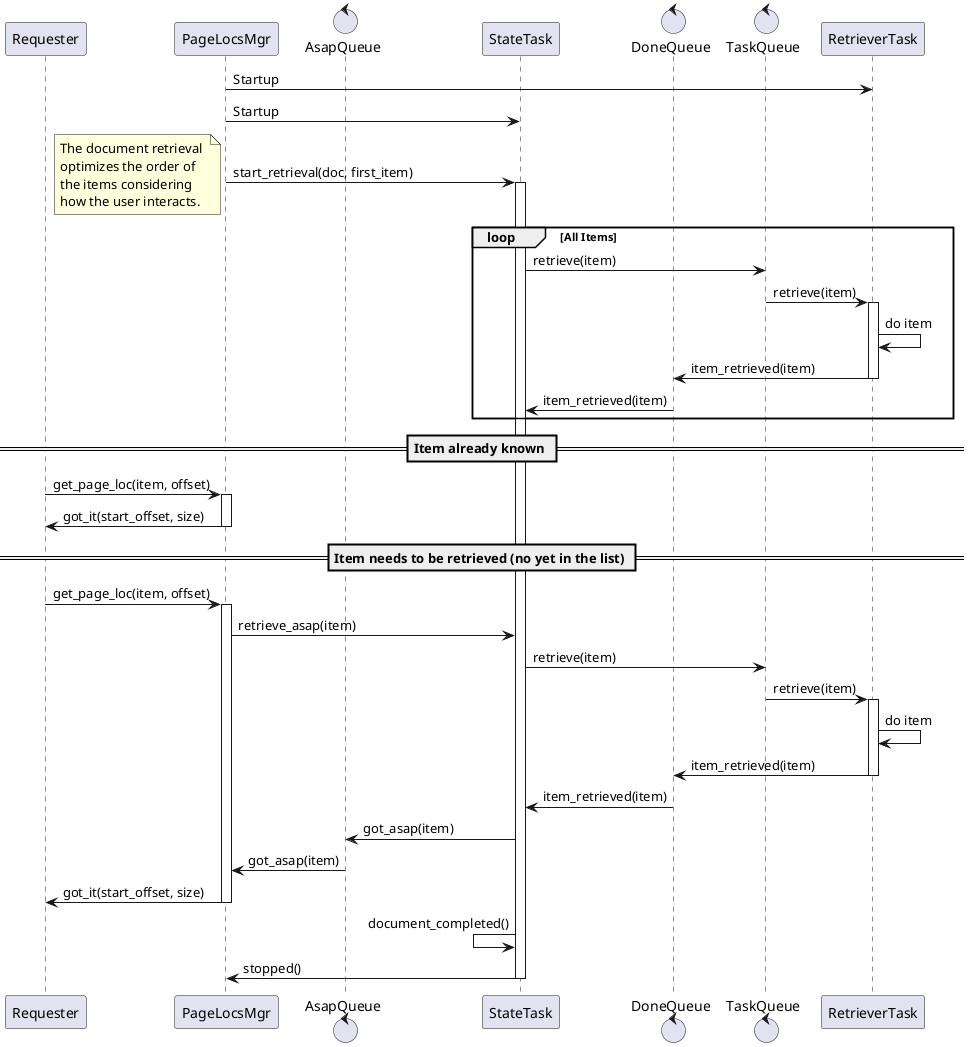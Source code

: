 @startuml
  participant Requester
  participant PageLocsMgr
  control AsapQueue
  participant StateTask
  control DoneQueue
  control TaskQueue
  participant RetrieverTask

  RetrieverTask   <- PageLocsMgr : Startup
  StateTask       <- PageLocsMgr : Startup

  StateTask       <- PageLocsMgr : start_retrieval(doc, first_item)
  activate StateTask

  note left
    The document retrieval 
    optimizes the order of 
    the items considering
    how the user interacts.
  end note
  loop All Items
    StateTask     -> TaskQueue : retrieve(item)
    TaskQueue     -> RetrieverTask : retrieve(item)
    activate RetrieverTask
    RetrieverTask -> RetrieverTask : do item
    DoneQueue     <- RetrieverTask : item_retrieved(item)
    deactivate RetrieverTask
    StateTask     <- DoneQueue : item_retrieved(item)
  end

  == Item already known ==
  Requester      -> PageLocsMgr: get_page_loc(item, offset)
  activate PageLocsMgr

  Requester      <- PageLocsMgr: got_it(start_offset, size)
  deactivate PageLocsMgr

  == Item needs to be retrieved (no yet in the list) ==

  Requester     -> PageLocsMgr: get_page_loc(item, offset)
  activate PageLocsMgr
  PageLocsMgr   -> StateTask : retrieve_asap(item)

  StateTask     -> TaskQueue : retrieve(item)
  TaskQueue     -> RetrieverTask : retrieve(item)
  activate RetrieverTask
  RetrieverTask -> RetrieverTask : do item
  DoneQueue     <- RetrieverTask : item_retrieved(item)
  deactivate RetrieverTask
  StateTask     <- DoneQueue : item_retrieved(item)


  AsapQueue     <- StateTask : got_asap(item)
  PageLocsMgr   <- AsapQueue : got_asap(item)
  Requester     <- PageLocsMgr : got_it(start_offset, size) 
  deactivate PageLocsMgr

  StateTask     <- StateTask : document_completed()
  PageLocsMgr   <- StateTask : stopped()
  deactivate StateTask
@enduml